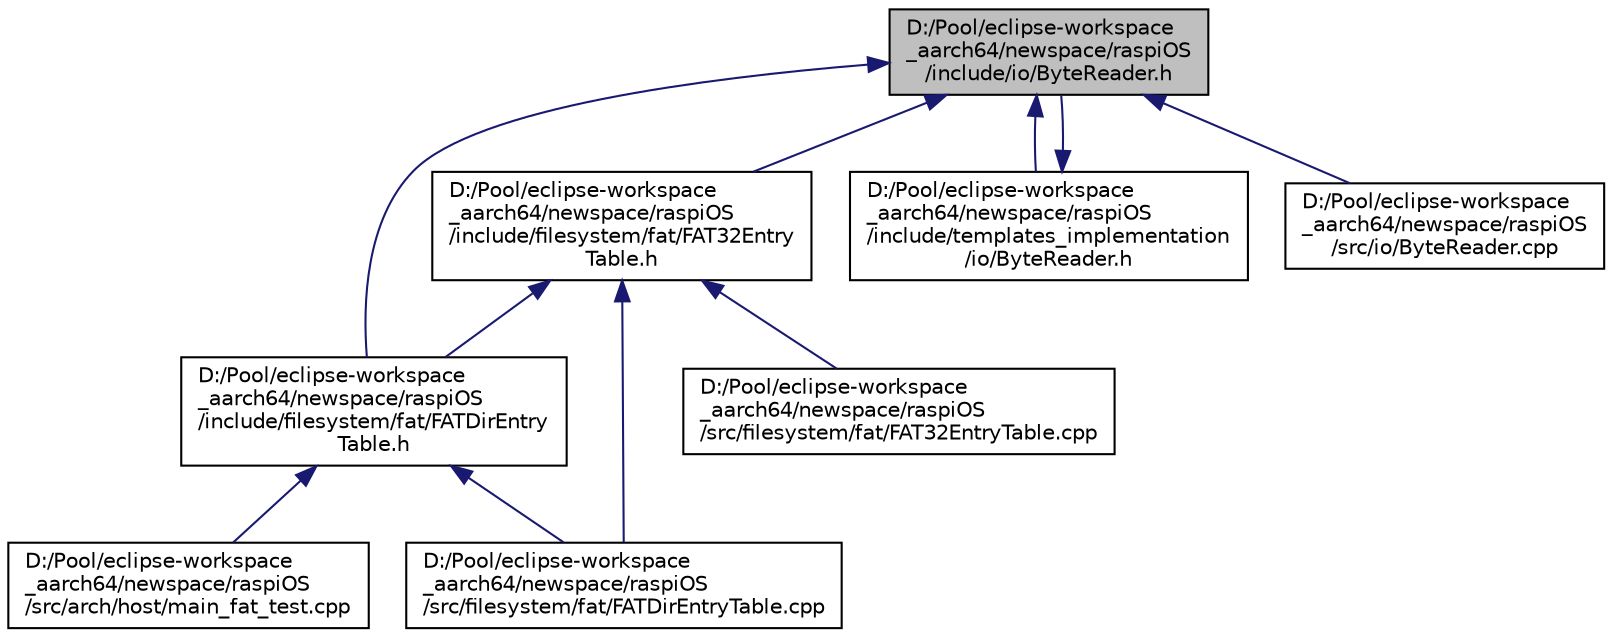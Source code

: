 digraph "D:/Pool/eclipse-workspace_aarch64/newspace/raspiOS/include/io/ByteReader.h"
{
  edge [fontname="Helvetica",fontsize="10",labelfontname="Helvetica",labelfontsize="10"];
  node [fontname="Helvetica",fontsize="10",shape=record];
  Node1378 [label="D:/Pool/eclipse-workspace\l_aarch64/newspace/raspiOS\l/include/io/ByteReader.h",height=0.2,width=0.4,color="black", fillcolor="grey75", style="filled", fontcolor="black"];
  Node1378 -> Node1379 [dir="back",color="midnightblue",fontsize="10",style="solid",fontname="Helvetica"];
  Node1379 [label="D:/Pool/eclipse-workspace\l_aarch64/newspace/raspiOS\l/include/filesystem/fat/FAT32Entry\lTable.h",height=0.2,width=0.4,color="black", fillcolor="white", style="filled",URL="$de/dca/_f_a_t32_entry_table_8h.html"];
  Node1379 -> Node1380 [dir="back",color="midnightblue",fontsize="10",style="solid",fontname="Helvetica"];
  Node1380 [label="D:/Pool/eclipse-workspace\l_aarch64/newspace/raspiOS\l/include/filesystem/fat/FATDirEntry\lTable.h",height=0.2,width=0.4,color="black", fillcolor="white", style="filled",URL="$de/d48/_f_a_t_dir_entry_table_8h.html"];
  Node1380 -> Node1381 [dir="back",color="midnightblue",fontsize="10",style="solid",fontname="Helvetica"];
  Node1381 [label="D:/Pool/eclipse-workspace\l_aarch64/newspace/raspiOS\l/src/arch/host/main_fat_test.cpp",height=0.2,width=0.4,color="black", fillcolor="white", style="filled",URL="$d2/d27/main__fat__test_8cpp.html"];
  Node1380 -> Node1382 [dir="back",color="midnightblue",fontsize="10",style="solid",fontname="Helvetica"];
  Node1382 [label="D:/Pool/eclipse-workspace\l_aarch64/newspace/raspiOS\l/src/filesystem/fat/FATDirEntryTable.cpp",height=0.2,width=0.4,color="black", fillcolor="white", style="filled",URL="$d9/de1/_f_a_t_dir_entry_table_8cpp.html"];
  Node1379 -> Node1383 [dir="back",color="midnightblue",fontsize="10",style="solid",fontname="Helvetica"];
  Node1383 [label="D:/Pool/eclipse-workspace\l_aarch64/newspace/raspiOS\l/src/filesystem/fat/FAT32EntryTable.cpp",height=0.2,width=0.4,color="black", fillcolor="white", style="filled",URL="$dc/dde/_f_a_t32_entry_table_8cpp.html"];
  Node1379 -> Node1382 [dir="back",color="midnightblue",fontsize="10",style="solid",fontname="Helvetica"];
  Node1378 -> Node1384 [dir="back",color="midnightblue",fontsize="10",style="solid",fontname="Helvetica"];
  Node1384 [label="D:/Pool/eclipse-workspace\l_aarch64/newspace/raspiOS\l/include/templates_implementation\l/io/ByteReader.h",height=0.2,width=0.4,color="black", fillcolor="white", style="filled",URL="$de/d51/templates__implementation_2io_2_byte_reader_8h.html"];
  Node1384 -> Node1378 [dir="back",color="midnightblue",fontsize="10",style="solid",fontname="Helvetica"];
  Node1378 -> Node1380 [dir="back",color="midnightblue",fontsize="10",style="solid",fontname="Helvetica"];
  Node1378 -> Node1385 [dir="back",color="midnightblue",fontsize="10",style="solid",fontname="Helvetica"];
  Node1385 [label="D:/Pool/eclipse-workspace\l_aarch64/newspace/raspiOS\l/src/io/ByteReader.cpp",height=0.2,width=0.4,color="black", fillcolor="white", style="filled",URL="$d0/db4/_byte_reader_8cpp.html"];
}
